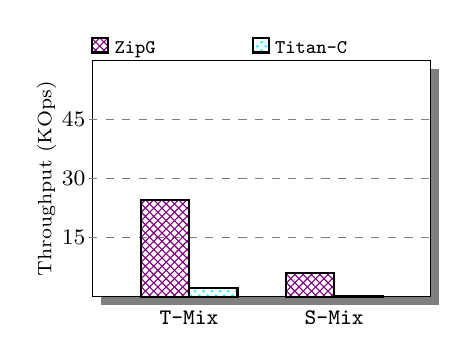 \begin{tikzpicture}[xscale=0.043,yscale=0.03]

  \draw[preaction={fill=black,opacity=.5,transform canvas={xshift=3,yshift=-3}},black][fill=white] (0,0) rectangle (100, 100);

  \draw[dashed, gray] (-1, 25) -- (101, 25);
  \draw[dashed, gray] (-1, 50) -- (101, 50);
  \draw[dashed, gray] (-1, 75) -- (101, 75);

  \draw[thick, black] (-5.5, 25.00) node[align=right] {\footnotesize{15}};
  \draw[thick, black] (-5.5, 50.00) node[align=right] {\footnotesize{30}};
  \draw[thick, black] (-5.5, 75.00) node[align=right] {\footnotesize{45}};

  \node (label-align) [thick, black, align=center, rotate=90] at (-13.5, 50) {{\scriptsize Throughput (KOps)}};

  \draw[thick, pattern=crosshatch, pattern color=violet] (14.29,0) rectangle (28.57,41.03);
  \draw[thick, pattern=crosshatch dots, pattern color=cyan] (28.57,0) rectangle (42.86,3.70);

  \draw[thick, pattern=crosshatch, pattern color=violet] (57.14,0) rectangle (71.43,9.98);
  \draw[thick, pattern=crosshatch dots, pattern color=cyan] (71.43,0) rectangle (85.71,0.39);

  \draw[thick, black] (28.57, -9) node {\footnotesize{\tt{T-Mix}}};
  \draw[thick, black] (71.43, -9) node {\footnotesize{\tt{S-Mix}}};

  \draw[thick, pattern=crosshatch, pattern color=violet] (0.00, 103.5) rectangle (4.75, 109.5) node[midway,right=0.05,text height=6,text depth=0.1, anchor=west] {\scriptsize{\tt{ZipG}}};
  \draw[thick, pattern=crosshatch dots, pattern color=cyan] (47.40, 103.5) rectangle (52.15, 109.5) node[midway,right=0.05,text height=6,text depth=0.1, anchor=west] {\scriptsize{\tt{Titan-C}}};

\end{tikzpicture}